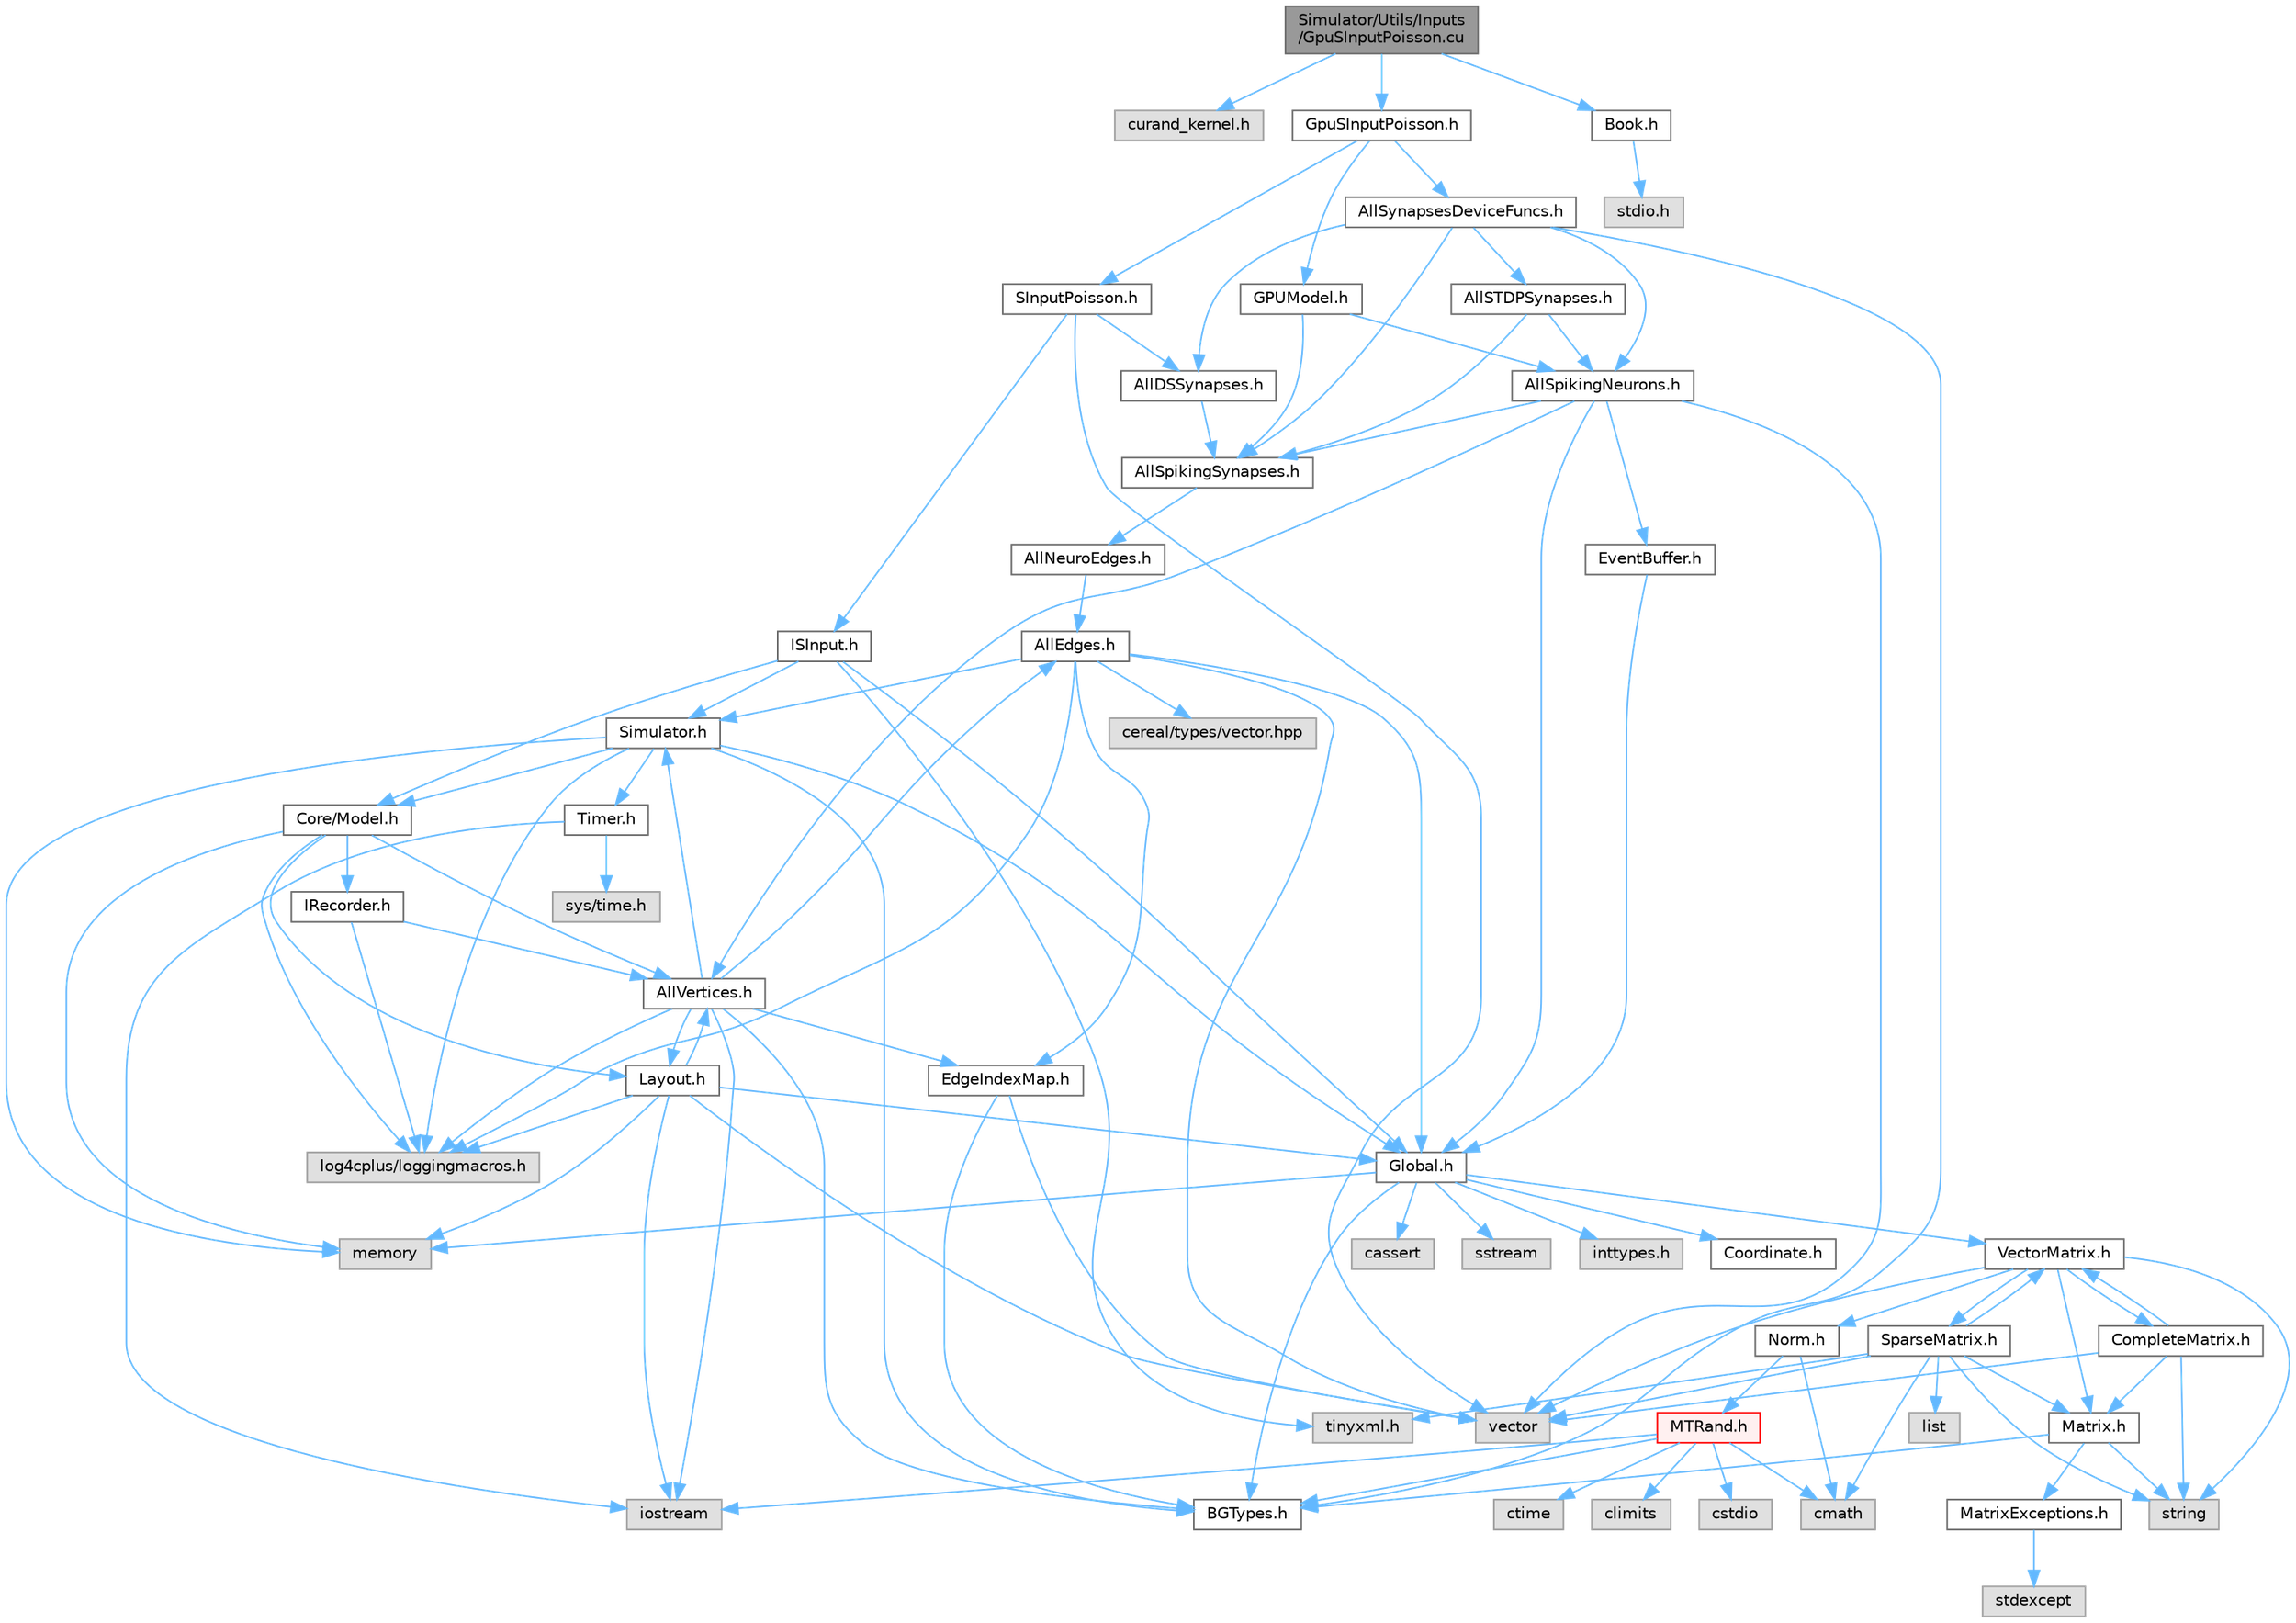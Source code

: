 digraph "Simulator/Utils/Inputs/GpuSInputPoisson.cu"
{
 // LATEX_PDF_SIZE
  bgcolor="transparent";
  edge [fontname=Helvetica,fontsize=10,labelfontname=Helvetica,labelfontsize=10];
  node [fontname=Helvetica,fontsize=10,shape=box,height=0.2,width=0.4];
  Node1 [id="Node000001",label="Simulator/Utils/Inputs\l/GpuSInputPoisson.cu",height=0.2,width=0.4,color="gray40", fillcolor="grey60", style="filled", fontcolor="black",tooltip="A class that performs stimulus input (implementation Poisson) on GPU."];
  Node1 -> Node2 [id="edge1_Node000001_Node000002",color="steelblue1",style="solid",tooltip=" "];
  Node2 [id="Node000002",label="curand_kernel.h",height=0.2,width=0.4,color="grey60", fillcolor="#E0E0E0", style="filled",tooltip=" "];
  Node1 -> Node3 [id="edge2_Node000001_Node000003",color="steelblue1",style="solid",tooltip=" "];
  Node3 [id="Node000003",label="GpuSInputPoisson.h",height=0.2,width=0.4,color="grey40", fillcolor="white", style="filled",URL="$_gpu_s_input_poisson_8h.html",tooltip="A class that performs stimulus input (implementation Poisson on GPU)."];
  Node3 -> Node4 [id="edge3_Node000003_Node000004",color="steelblue1",style="solid",tooltip=" "];
  Node4 [id="Node000004",label="AllSynapsesDeviceFuncs.h",height=0.2,width=0.4,color="grey40", fillcolor="white", style="filled",URL="$_all_synapses_device_funcs_8h.html",tooltip="Device functions for synapse data."];
  Node4 -> Node5 [id="edge4_Node000004_Node000005",color="steelblue1",style="solid",tooltip=" "];
  Node5 [id="Node000005",label="AllDSSynapses.h",height=0.2,width=0.4,color="grey40", fillcolor="white", style="filled",URL="$_all_d_s_synapses_8h.html",tooltip="A container of all DS synapse data."];
  Node5 -> Node6 [id="edge5_Node000005_Node000006",color="steelblue1",style="solid",tooltip=" "];
  Node6 [id="Node000006",label="AllSpikingSynapses.h",height=0.2,width=0.4,color="grey40", fillcolor="white", style="filled",URL="$_all_spiking_synapses_8h.html",tooltip="A container of all spiking synapse data."];
  Node6 -> Node7 [id="edge6_Node000006_Node000007",color="steelblue1",style="solid",tooltip=" "];
  Node7 [id="Node000007",label="AllNeuroEdges.h",height=0.2,width=0.4,color="grey40", fillcolor="white", style="filled",URL="$_all_neuro_edges_8h.html",tooltip="A container of all edge data."];
  Node7 -> Node8 [id="edge7_Node000007_Node000008",color="steelblue1",style="solid",tooltip=" "];
  Node8 [id="Node000008",label="AllEdges.h",height=0.2,width=0.4,color="grey40", fillcolor="white", style="filled",URL="$_all_edges_8h.html",tooltip="An interface and top level implementation for edge classes."];
  Node8 -> Node9 [id="edge8_Node000008_Node000009",color="steelblue1",style="solid",tooltip=" "];
  Node9 [id="Node000009",label="EdgeIndexMap.h",height=0.2,width=0.4,color="grey40", fillcolor="white", style="filled",URL="$_edge_index_map_8h.html",tooltip="A structure maintains outgoing and edges list (forward map)."];
  Node9 -> Node10 [id="edge9_Node000009_Node000010",color="steelblue1",style="solid",tooltip=" "];
  Node10 [id="Node000010",label="BGTypes.h",height=0.2,width=0.4,color="grey40", fillcolor="white", style="filled",URL="$_b_g_types_8h.html",tooltip="Used to define uniform data type sizes based for all operating systems. Also used to test the speed o..."];
  Node9 -> Node11 [id="edge10_Node000009_Node000011",color="steelblue1",style="solid",tooltip=" "];
  Node11 [id="Node000011",label="vector",height=0.2,width=0.4,color="grey60", fillcolor="#E0E0E0", style="filled",tooltip=" "];
  Node8 -> Node12 [id="edge11_Node000008_Node000012",color="steelblue1",style="solid",tooltip=" "];
  Node12 [id="Node000012",label="Global.h",height=0.2,width=0.4,color="grey40", fillcolor="white", style="filled",URL="$_global_8h.html",tooltip="Globally available functions/variables and default parameter values."];
  Node12 -> Node13 [id="edge12_Node000012_Node000013",color="steelblue1",style="solid",tooltip=" "];
  Node13 [id="Node000013",label="cassert",height=0.2,width=0.4,color="grey60", fillcolor="#E0E0E0", style="filled",tooltip=" "];
  Node12 -> Node14 [id="edge13_Node000012_Node000014",color="steelblue1",style="solid",tooltip=" "];
  Node14 [id="Node000014",label="memory",height=0.2,width=0.4,color="grey60", fillcolor="#E0E0E0", style="filled",tooltip=" "];
  Node12 -> Node15 [id="edge14_Node000012_Node000015",color="steelblue1",style="solid",tooltip=" "];
  Node15 [id="Node000015",label="sstream",height=0.2,width=0.4,color="grey60", fillcolor="#E0E0E0", style="filled",tooltip=" "];
  Node12 -> Node16 [id="edge15_Node000012_Node000016",color="steelblue1",style="solid",tooltip=" "];
  Node16 [id="Node000016",label="inttypes.h",height=0.2,width=0.4,color="grey60", fillcolor="#E0E0E0", style="filled",tooltip=" "];
  Node12 -> Node10 [id="edge16_Node000012_Node000010",color="steelblue1",style="solid",tooltip=" "];
  Node12 -> Node17 [id="edge17_Node000012_Node000017",color="steelblue1",style="solid",tooltip=" "];
  Node17 [id="Node000017",label="Coordinate.h",height=0.2,width=0.4,color="grey40", fillcolor="white", style="filled",URL="$_coordinate_8h.html",tooltip="A container for 2-dimensional coordinates."];
  Node12 -> Node18 [id="edge18_Node000012_Node000018",color="steelblue1",style="solid",tooltip=" "];
  Node18 [id="Node000018",label="VectorMatrix.h",height=0.2,width=0.4,color="grey40", fillcolor="white", style="filled",URL="$_vector_matrix_8h.html",tooltip="An efficient implementation of a dynamically-allocated 1D array."];
  Node18 -> Node19 [id="edge19_Node000018_Node000019",color="steelblue1",style="solid",tooltip=" "];
  Node19 [id="Node000019",label="CompleteMatrix.h",height=0.2,width=0.4,color="grey40", fillcolor="white", style="filled",URL="$_complete_matrix_8h.html",tooltip="An efficient implementation of a dynamically-allocated 2D array."];
  Node19 -> Node20 [id="edge20_Node000019_Node000020",color="steelblue1",style="solid",tooltip=" "];
  Node20 [id="Node000020",label="Matrix.h",height=0.2,width=0.4,color="grey40", fillcolor="white", style="filled",URL="$_matrix_8h.html",tooltip="Abstract base class for Matrices."];
  Node20 -> Node10 [id="edge21_Node000020_Node000010",color="steelblue1",style="solid",tooltip=" "];
  Node20 -> Node21 [id="edge22_Node000020_Node000021",color="steelblue1",style="solid",tooltip=" "];
  Node21 [id="Node000021",label="MatrixExceptions.h",height=0.2,width=0.4,color="grey40", fillcolor="white", style="filled",URL="$_matrix_exceptions_8h.html",tooltip="Exception class hierarchy for Matrix classes."];
  Node21 -> Node22 [id="edge23_Node000021_Node000022",color="steelblue1",style="solid",tooltip=" "];
  Node22 [id="Node000022",label="stdexcept",height=0.2,width=0.4,color="grey60", fillcolor="#E0E0E0", style="filled",tooltip=" "];
  Node20 -> Node23 [id="edge24_Node000020_Node000023",color="steelblue1",style="solid",tooltip=" "];
  Node23 [id="Node000023",label="string",height=0.2,width=0.4,color="grey60", fillcolor="#E0E0E0", style="filled",tooltip=" "];
  Node19 -> Node18 [id="edge25_Node000019_Node000018",color="steelblue1",style="solid",tooltip=" "];
  Node19 -> Node23 [id="edge26_Node000019_Node000023",color="steelblue1",style="solid",tooltip=" "];
  Node19 -> Node11 [id="edge27_Node000019_Node000011",color="steelblue1",style="solid",tooltip=" "];
  Node18 -> Node20 [id="edge28_Node000018_Node000020",color="steelblue1",style="solid",tooltip=" "];
  Node18 -> Node24 [id="edge29_Node000018_Node000024",color="steelblue1",style="solid",tooltip=" "];
  Node24 [id="Node000024",label="Norm.h",height=0.2,width=0.4,color="grey40", fillcolor="white", style="filled",URL="$_norm_8h.html",tooltip="Normally distributed random numbers."];
  Node24 -> Node25 [id="edge30_Node000024_Node000025",color="steelblue1",style="solid",tooltip=" "];
  Node25 [id="Node000025",label="MTRand.h",height=0.2,width=0.4,color="red", fillcolor="#FFF0F0", style="filled",URL="$_m_t_rand_8h.html",tooltip="Mersenne Twister logic from Nvidia."];
  Node25 -> Node10 [id="edge31_Node000025_Node000010",color="steelblue1",style="solid",tooltip=" "];
  Node25 -> Node26 [id="edge32_Node000025_Node000026",color="steelblue1",style="solid",tooltip=" "];
  Node26 [id="Node000026",label="climits",height=0.2,width=0.4,color="grey60", fillcolor="#E0E0E0", style="filled",tooltip=" "];
  Node25 -> Node27 [id="edge33_Node000025_Node000027",color="steelblue1",style="solid",tooltip=" "];
  Node27 [id="Node000027",label="cmath",height=0.2,width=0.4,color="grey60", fillcolor="#E0E0E0", style="filled",tooltip=" "];
  Node25 -> Node28 [id="edge34_Node000025_Node000028",color="steelblue1",style="solid",tooltip=" "];
  Node28 [id="Node000028",label="cstdio",height=0.2,width=0.4,color="grey60", fillcolor="#E0E0E0", style="filled",tooltip=" "];
  Node25 -> Node29 [id="edge35_Node000025_Node000029",color="steelblue1",style="solid",tooltip=" "];
  Node29 [id="Node000029",label="ctime",height=0.2,width=0.4,color="grey60", fillcolor="#E0E0E0", style="filled",tooltip=" "];
  Node25 -> Node30 [id="edge36_Node000025_Node000030",color="steelblue1",style="solid",tooltip=" "];
  Node30 [id="Node000030",label="iostream",height=0.2,width=0.4,color="grey60", fillcolor="#E0E0E0", style="filled",tooltip=" "];
  Node24 -> Node27 [id="edge37_Node000024_Node000027",color="steelblue1",style="solid",tooltip=" "];
  Node18 -> Node32 [id="edge38_Node000018_Node000032",color="steelblue1",style="solid",tooltip=" "];
  Node32 [id="Node000032",label="SparseMatrix.h",height=0.2,width=0.4,color="grey40", fillcolor="white", style="filled",URL="$_sparse_matrix_8h.html",tooltip="An efficient implementation of a dynamically-allocated 2D sparse array."];
  Node32 -> Node20 [id="edge39_Node000032_Node000020",color="steelblue1",style="solid",tooltip=" "];
  Node32 -> Node18 [id="edge40_Node000032_Node000018",color="steelblue1",style="solid",tooltip=" "];
  Node32 -> Node33 [id="edge41_Node000032_Node000033",color="steelblue1",style="solid",tooltip=" "];
  Node33 [id="Node000033",label="tinyxml.h",height=0.2,width=0.4,color="grey60", fillcolor="#E0E0E0", style="filled",tooltip=" "];
  Node32 -> Node27 [id="edge42_Node000032_Node000027",color="steelblue1",style="solid",tooltip=" "];
  Node32 -> Node34 [id="edge43_Node000032_Node000034",color="steelblue1",style="solid",tooltip=" "];
  Node34 [id="Node000034",label="list",height=0.2,width=0.4,color="grey60", fillcolor="#E0E0E0", style="filled",tooltip=" "];
  Node32 -> Node23 [id="edge44_Node000032_Node000023",color="steelblue1",style="solid",tooltip=" "];
  Node32 -> Node11 [id="edge45_Node000032_Node000011",color="steelblue1",style="solid",tooltip=" "];
  Node18 -> Node23 [id="edge46_Node000018_Node000023",color="steelblue1",style="solid",tooltip=" "];
  Node18 -> Node11 [id="edge47_Node000018_Node000011",color="steelblue1",style="solid",tooltip=" "];
  Node8 -> Node35 [id="edge48_Node000008_Node000035",color="steelblue1",style="solid",tooltip=" "];
  Node35 [id="Node000035",label="Simulator.h",height=0.2,width=0.4,color="grey40", fillcolor="white", style="filled",URL="$_simulator_8h.html",tooltip="Platform independent base class for the Brain Grid simulator. Simulator is a singleton class (a class..."];
  Node35 -> Node10 [id="edge49_Node000035_Node000010",color="steelblue1",style="solid",tooltip=" "];
  Node35 -> Node36 [id="edge50_Node000035_Node000036",color="steelblue1",style="solid",tooltip=" "];
  Node36 [id="Node000036",label="Core/Model.h",height=0.2,width=0.4,color="grey40", fillcolor="white", style="filled",URL="$_model_8h.html",tooltip="Implementation of Model for graph-based networks."];
  Node36 -> Node37 [id="edge51_Node000036_Node000037",color="steelblue1",style="solid",tooltip=" "];
  Node37 [id="Node000037",label="AllVertices.h",height=0.2,width=0.4,color="grey40", fillcolor="white", style="filled",URL="$_all_vertices_8h.html",tooltip="A container of the base class of all vertex data."];
  Node37 -> Node8 [id="edge52_Node000037_Node000008",color="steelblue1",style="solid",tooltip=" "];
  Node37 -> Node10 [id="edge53_Node000037_Node000010",color="steelblue1",style="solid",tooltip=" "];
  Node37 -> Node9 [id="edge54_Node000037_Node000009",color="steelblue1",style="solid",tooltip=" "];
  Node37 -> Node38 [id="edge55_Node000037_Node000038",color="steelblue1",style="solid",tooltip=" "];
  Node38 [id="Node000038",label="Layout.h",height=0.2,width=0.4,color="grey40", fillcolor="white", style="filled",URL="$_layout_8h.html",tooltip="The Layout class defines the layout of neurons in neural networks."];
  Node38 -> Node37 [id="edge56_Node000038_Node000037",color="steelblue1",style="solid",tooltip=" "];
  Node38 -> Node12 [id="edge57_Node000038_Node000012",color="steelblue1",style="solid",tooltip=" "];
  Node38 -> Node30 [id="edge58_Node000038_Node000030",color="steelblue1",style="solid",tooltip=" "];
  Node38 -> Node39 [id="edge59_Node000038_Node000039",color="steelblue1",style="solid",tooltip=" "];
  Node39 [id="Node000039",label="log4cplus/loggingmacros.h",height=0.2,width=0.4,color="grey60", fillcolor="#E0E0E0", style="filled",tooltip=" "];
  Node38 -> Node14 [id="edge60_Node000038_Node000014",color="steelblue1",style="solid",tooltip=" "];
  Node38 -> Node11 [id="edge61_Node000038_Node000011",color="steelblue1",style="solid",tooltip=" "];
  Node37 -> Node35 [id="edge62_Node000037_Node000035",color="steelblue1",style="solid",tooltip=" "];
  Node37 -> Node30 [id="edge63_Node000037_Node000030",color="steelblue1",style="solid",tooltip=" "];
  Node37 -> Node39 [id="edge64_Node000037_Node000039",color="steelblue1",style="solid",tooltip=" "];
  Node36 -> Node40 [id="edge65_Node000036_Node000040",color="steelblue1",style="solid",tooltip=" "];
  Node40 [id="Node000040",label="IRecorder.h",height=0.2,width=0.4,color="grey40", fillcolor="white", style="filled",URL="$_i_recorder_8h.html",tooltip="An interface for recording spikes history."];
  Node40 -> Node37 [id="edge66_Node000040_Node000037",color="steelblue1",style="solid",tooltip=" "];
  Node40 -> Node39 [id="edge67_Node000040_Node000039",color="steelblue1",style="solid",tooltip=" "];
  Node36 -> Node38 [id="edge68_Node000036_Node000038",color="steelblue1",style="solid",tooltip=" "];
  Node36 -> Node39 [id="edge69_Node000036_Node000039",color="steelblue1",style="solid",tooltip=" "];
  Node36 -> Node14 [id="edge70_Node000036_Node000014",color="steelblue1",style="solid",tooltip=" "];
  Node35 -> Node12 [id="edge71_Node000035_Node000012",color="steelblue1",style="solid",tooltip=" "];
  Node35 -> Node39 [id="edge72_Node000035_Node000039",color="steelblue1",style="solid",tooltip=" "];
  Node35 -> Node14 [id="edge73_Node000035_Node000014",color="steelblue1",style="solid",tooltip=" "];
  Node35 -> Node41 [id="edge74_Node000035_Node000041",color="steelblue1",style="solid",tooltip=" "];
  Node41 [id="Node000041",label="Timer.h",height=0.2,width=0.4,color="grey40", fillcolor="white", style="filled",URL="$_timer_8h.html",tooltip="Timer class, from CSS432."];
  Node41 -> Node30 [id="edge75_Node000041_Node000030",color="steelblue1",style="solid",tooltip=" "];
  Node41 -> Node42 [id="edge76_Node000041_Node000042",color="steelblue1",style="solid",tooltip=" "];
  Node42 [id="Node000042",label="sys/time.h",height=0.2,width=0.4,color="grey60", fillcolor="#E0E0E0", style="filled",tooltip=" "];
  Node8 -> Node43 [id="edge77_Node000008_Node000043",color="steelblue1",style="solid",tooltip=" "];
  Node43 [id="Node000043",label="cereal/types/vector.hpp",height=0.2,width=0.4,color="grey60", fillcolor="#E0E0E0", style="filled",tooltip=" "];
  Node8 -> Node39 [id="edge78_Node000008_Node000039",color="steelblue1",style="solid",tooltip=" "];
  Node8 -> Node11 [id="edge79_Node000008_Node000011",color="steelblue1",style="solid",tooltip=" "];
  Node4 -> Node44 [id="edge80_Node000004_Node000044",color="steelblue1",style="solid",tooltip=" "];
  Node44 [id="Node000044",label="AllSTDPSynapses.h",height=0.2,width=0.4,color="grey40", fillcolor="white", style="filled",URL="$_all_s_t_d_p_synapses_8h.html",tooltip="A container of all STDP synapse data."];
  Node44 -> Node45 [id="edge81_Node000044_Node000045",color="steelblue1",style="solid",tooltip=" "];
  Node45 [id="Node000045",label="AllSpikingNeurons.h",height=0.2,width=0.4,color="grey40", fillcolor="white", style="filled",URL="$_all_spiking_neurons_8h.html",tooltip="A container of all spiking neuron data."];
  Node45 -> Node6 [id="edge82_Node000045_Node000006",color="steelblue1",style="solid",tooltip=" "];
  Node45 -> Node37 [id="edge83_Node000045_Node000037",color="steelblue1",style="solid",tooltip=" "];
  Node45 -> Node46 [id="edge84_Node000045_Node000046",color="steelblue1",style="solid",tooltip=" "];
  Node46 [id="Node000046",label="EventBuffer.h",height=0.2,width=0.4,color="grey40", fillcolor="white", style="filled",URL="$_event_buffer_8h.html",tooltip="Encapsulation of vertex event buffering."];
  Node46 -> Node12 [id="edge85_Node000046_Node000012",color="steelblue1",style="solid",tooltip=" "];
  Node45 -> Node12 [id="edge86_Node000045_Node000012",color="steelblue1",style="solid",tooltip=" "];
  Node45 -> Node11 [id="edge87_Node000045_Node000011",color="steelblue1",style="solid",tooltip=" "];
  Node44 -> Node6 [id="edge88_Node000044_Node000006",color="steelblue1",style="solid",tooltip=" "];
  Node4 -> Node45 [id="edge89_Node000004_Node000045",color="steelblue1",style="solid",tooltip=" "];
  Node4 -> Node6 [id="edge90_Node000004_Node000006",color="steelblue1",style="solid",tooltip=" "];
  Node4 -> Node10 [id="edge91_Node000004_Node000010",color="steelblue1",style="solid",tooltip=" "];
  Node3 -> Node47 [id="edge92_Node000003_Node000047",color="steelblue1",style="solid",tooltip=" "];
  Node47 [id="Node000047",label="GPUModel.h",height=0.2,width=0.4,color="grey40", fillcolor="white", style="filled",URL="$_g_p_u_model_8h.html",tooltip="Implementation of Model for the graph-based networks."];
  Node47 -> Node45 [id="edge93_Node000047_Node000045",color="steelblue1",style="solid",tooltip=" "];
  Node47 -> Node6 [id="edge94_Node000047_Node000006",color="steelblue1",style="solid",tooltip=" "];
  Node3 -> Node48 [id="edge95_Node000003_Node000048",color="steelblue1",style="solid",tooltip=" "];
  Node48 [id="Node000048",label="SInputPoisson.h",height=0.2,width=0.4,color="grey40", fillcolor="white", style="filled",URL="$_s_input_poisson_8h.html",tooltip="A class that performs stimulus input (implementation Poisson)."];
  Node48 -> Node5 [id="edge96_Node000048_Node000005",color="steelblue1",style="solid",tooltip=" "];
  Node48 -> Node49 [id="edge97_Node000048_Node000049",color="steelblue1",style="solid",tooltip=" "];
  Node49 [id="Node000049",label="ISInput.h",height=0.2,width=0.4,color="grey40", fillcolor="white", style="filled",URL="$_i_s_input_8h.html",tooltip="An interface for stimulus input classes."];
  Node49 -> Node36 [id="edge98_Node000049_Node000036",color="steelblue1",style="solid",tooltip=" "];
  Node49 -> Node12 [id="edge99_Node000049_Node000012",color="steelblue1",style="solid",tooltip=" "];
  Node49 -> Node35 [id="edge100_Node000049_Node000035",color="steelblue1",style="solid",tooltip=" "];
  Node49 -> Node33 [id="edge101_Node000049_Node000033",color="steelblue1",style="solid",tooltip=" "];
  Node48 -> Node11 [id="edge102_Node000048_Node000011",color="steelblue1",style="solid",tooltip=" "];
  Node1 -> Node50 [id="edge103_Node000001_Node000050",color="steelblue1",style="solid",tooltip=" "];
  Node50 [id="Node000050",label="Book.h",height=0.2,width=0.4,color="grey40", fillcolor="white", style="filled",URL="$_book_8h.html",tooltip="Handles CUDA exceptions."];
  Node50 -> Node51 [id="edge104_Node000050_Node000051",color="steelblue1",style="solid",tooltip=" "];
  Node51 [id="Node000051",label="stdio.h",height=0.2,width=0.4,color="grey60", fillcolor="#E0E0E0", style="filled",tooltip=" "];
}
